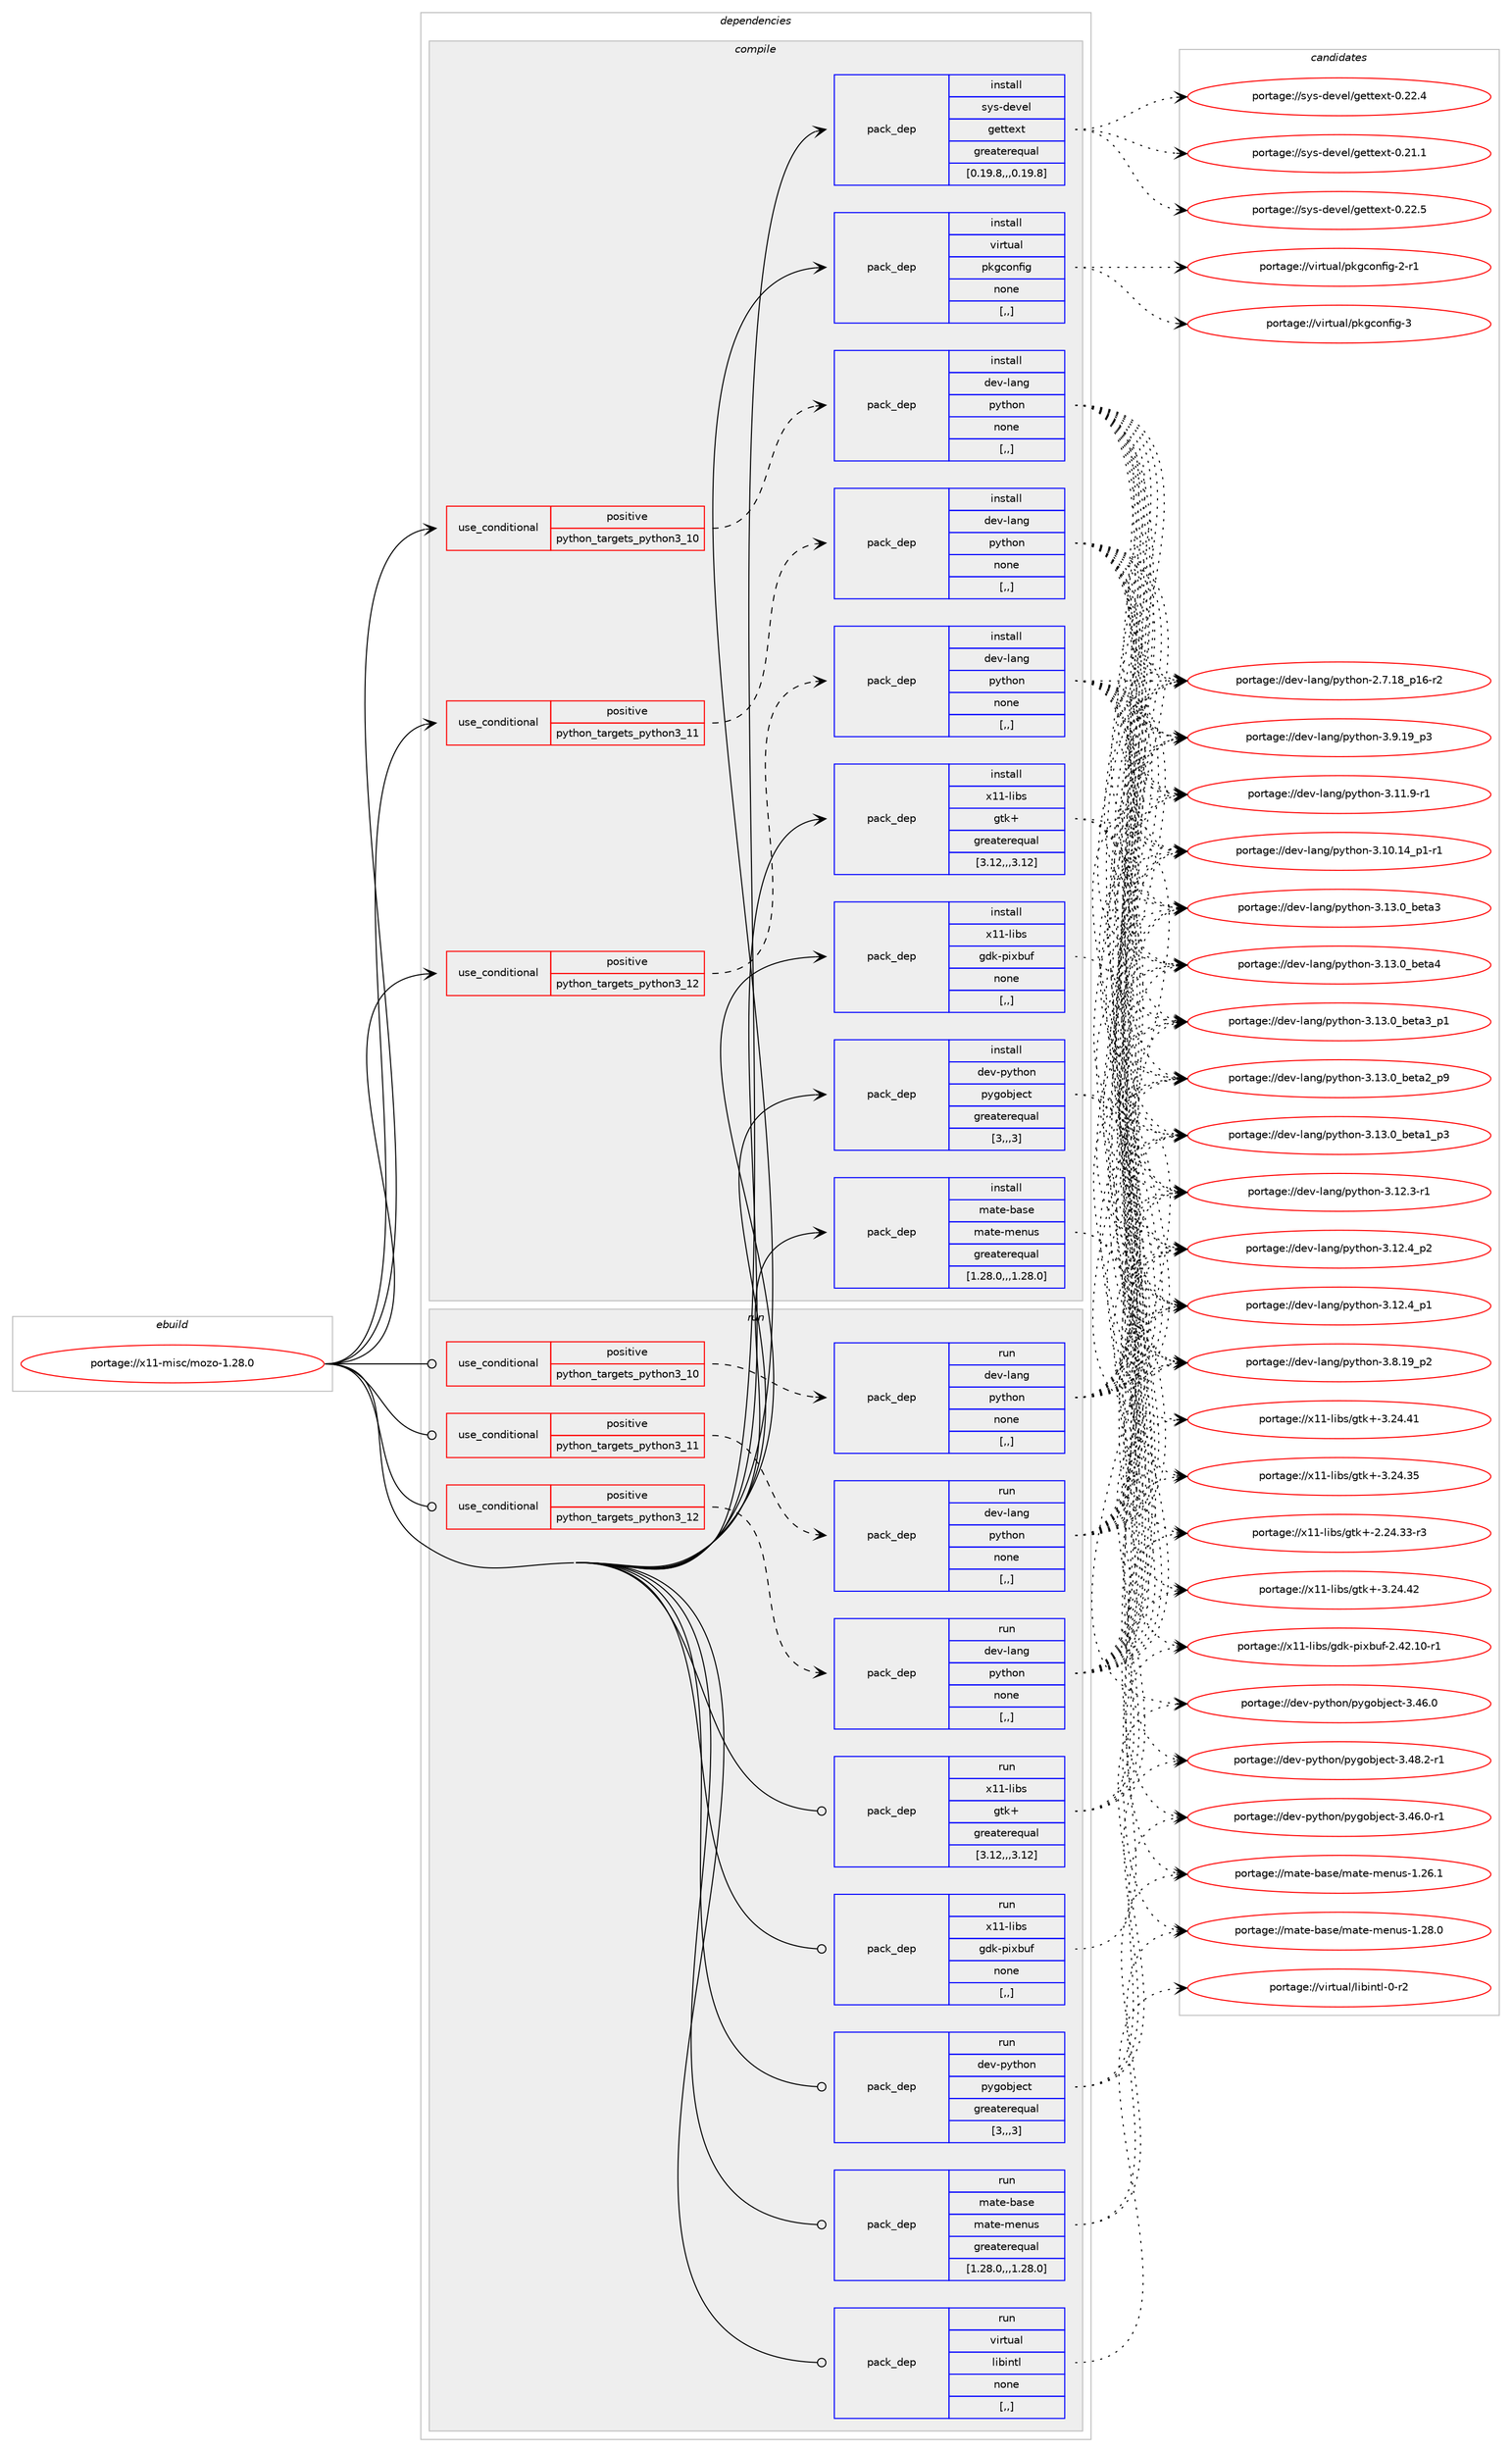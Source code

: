 digraph prolog {

# *************
# Graph options
# *************

newrank=true;
concentrate=true;
compound=true;
graph [rankdir=LR,fontname=Helvetica,fontsize=10,ranksep=1.5];#, ranksep=2.5, nodesep=0.2];
edge  [arrowhead=vee];
node  [fontname=Helvetica,fontsize=10];

# **********
# The ebuild
# **********

subgraph cluster_leftcol {
color=gray;
label=<<i>ebuild</i>>;
id [label="portage://x11-misc/mozo-1.28.0", color=red, width=4, href="../x11-misc/mozo-1.28.0.svg"];
}

# ****************
# The dependencies
# ****************

subgraph cluster_midcol {
color=gray;
label=<<i>dependencies</i>>;
subgraph cluster_compile {
fillcolor="#eeeeee";
style=filled;
label=<<i>compile</i>>;
subgraph cond122326 {
dependency461255 [label=<<TABLE BORDER="0" CELLBORDER="1" CELLSPACING="0" CELLPADDING="4"><TR><TD ROWSPAN="3" CELLPADDING="10">use_conditional</TD></TR><TR><TD>positive</TD></TR><TR><TD>python_targets_python3_10</TD></TR></TABLE>>, shape=none, color=red];
subgraph pack335537 {
dependency461256 [label=<<TABLE BORDER="0" CELLBORDER="1" CELLSPACING="0" CELLPADDING="4" WIDTH="220"><TR><TD ROWSPAN="6" CELLPADDING="30">pack_dep</TD></TR><TR><TD WIDTH="110">install</TD></TR><TR><TD>dev-lang</TD></TR><TR><TD>python</TD></TR><TR><TD>none</TD></TR><TR><TD>[,,]</TD></TR></TABLE>>, shape=none, color=blue];
}
dependency461255:e -> dependency461256:w [weight=20,style="dashed",arrowhead="vee"];
}
id:e -> dependency461255:w [weight=20,style="solid",arrowhead="vee"];
subgraph cond122327 {
dependency461257 [label=<<TABLE BORDER="0" CELLBORDER="1" CELLSPACING="0" CELLPADDING="4"><TR><TD ROWSPAN="3" CELLPADDING="10">use_conditional</TD></TR><TR><TD>positive</TD></TR><TR><TD>python_targets_python3_11</TD></TR></TABLE>>, shape=none, color=red];
subgraph pack335538 {
dependency461258 [label=<<TABLE BORDER="0" CELLBORDER="1" CELLSPACING="0" CELLPADDING="4" WIDTH="220"><TR><TD ROWSPAN="6" CELLPADDING="30">pack_dep</TD></TR><TR><TD WIDTH="110">install</TD></TR><TR><TD>dev-lang</TD></TR><TR><TD>python</TD></TR><TR><TD>none</TD></TR><TR><TD>[,,]</TD></TR></TABLE>>, shape=none, color=blue];
}
dependency461257:e -> dependency461258:w [weight=20,style="dashed",arrowhead="vee"];
}
id:e -> dependency461257:w [weight=20,style="solid",arrowhead="vee"];
subgraph cond122328 {
dependency461259 [label=<<TABLE BORDER="0" CELLBORDER="1" CELLSPACING="0" CELLPADDING="4"><TR><TD ROWSPAN="3" CELLPADDING="10">use_conditional</TD></TR><TR><TD>positive</TD></TR><TR><TD>python_targets_python3_12</TD></TR></TABLE>>, shape=none, color=red];
subgraph pack335539 {
dependency461260 [label=<<TABLE BORDER="0" CELLBORDER="1" CELLSPACING="0" CELLPADDING="4" WIDTH="220"><TR><TD ROWSPAN="6" CELLPADDING="30">pack_dep</TD></TR><TR><TD WIDTH="110">install</TD></TR><TR><TD>dev-lang</TD></TR><TR><TD>python</TD></TR><TR><TD>none</TD></TR><TR><TD>[,,]</TD></TR></TABLE>>, shape=none, color=blue];
}
dependency461259:e -> dependency461260:w [weight=20,style="dashed",arrowhead="vee"];
}
id:e -> dependency461259:w [weight=20,style="solid",arrowhead="vee"];
subgraph pack335540 {
dependency461261 [label=<<TABLE BORDER="0" CELLBORDER="1" CELLSPACING="0" CELLPADDING="4" WIDTH="220"><TR><TD ROWSPAN="6" CELLPADDING="30">pack_dep</TD></TR><TR><TD WIDTH="110">install</TD></TR><TR><TD>dev-python</TD></TR><TR><TD>pygobject</TD></TR><TR><TD>greaterequal</TD></TR><TR><TD>[3,,,3]</TD></TR></TABLE>>, shape=none, color=blue];
}
id:e -> dependency461261:w [weight=20,style="solid",arrowhead="vee"];
subgraph pack335541 {
dependency461262 [label=<<TABLE BORDER="0" CELLBORDER="1" CELLSPACING="0" CELLPADDING="4" WIDTH="220"><TR><TD ROWSPAN="6" CELLPADDING="30">pack_dep</TD></TR><TR><TD WIDTH="110">install</TD></TR><TR><TD>mate-base</TD></TR><TR><TD>mate-menus</TD></TR><TR><TD>greaterequal</TD></TR><TR><TD>[1.28.0,,,1.28.0]</TD></TR></TABLE>>, shape=none, color=blue];
}
id:e -> dependency461262:w [weight=20,style="solid",arrowhead="vee"];
subgraph pack335542 {
dependency461263 [label=<<TABLE BORDER="0" CELLBORDER="1" CELLSPACING="0" CELLPADDING="4" WIDTH="220"><TR><TD ROWSPAN="6" CELLPADDING="30">pack_dep</TD></TR><TR><TD WIDTH="110">install</TD></TR><TR><TD>sys-devel</TD></TR><TR><TD>gettext</TD></TR><TR><TD>greaterequal</TD></TR><TR><TD>[0.19.8,,,0.19.8]</TD></TR></TABLE>>, shape=none, color=blue];
}
id:e -> dependency461263:w [weight=20,style="solid",arrowhead="vee"];
subgraph pack335543 {
dependency461264 [label=<<TABLE BORDER="0" CELLBORDER="1" CELLSPACING="0" CELLPADDING="4" WIDTH="220"><TR><TD ROWSPAN="6" CELLPADDING="30">pack_dep</TD></TR><TR><TD WIDTH="110">install</TD></TR><TR><TD>virtual</TD></TR><TR><TD>pkgconfig</TD></TR><TR><TD>none</TD></TR><TR><TD>[,,]</TD></TR></TABLE>>, shape=none, color=blue];
}
id:e -> dependency461264:w [weight=20,style="solid",arrowhead="vee"];
subgraph pack335544 {
dependency461265 [label=<<TABLE BORDER="0" CELLBORDER="1" CELLSPACING="0" CELLPADDING="4" WIDTH="220"><TR><TD ROWSPAN="6" CELLPADDING="30">pack_dep</TD></TR><TR><TD WIDTH="110">install</TD></TR><TR><TD>x11-libs</TD></TR><TR><TD>gdk-pixbuf</TD></TR><TR><TD>none</TD></TR><TR><TD>[,,]</TD></TR></TABLE>>, shape=none, color=blue];
}
id:e -> dependency461265:w [weight=20,style="solid",arrowhead="vee"];
subgraph pack335545 {
dependency461266 [label=<<TABLE BORDER="0" CELLBORDER="1" CELLSPACING="0" CELLPADDING="4" WIDTH="220"><TR><TD ROWSPAN="6" CELLPADDING="30">pack_dep</TD></TR><TR><TD WIDTH="110">install</TD></TR><TR><TD>x11-libs</TD></TR><TR><TD>gtk+</TD></TR><TR><TD>greaterequal</TD></TR><TR><TD>[3.12,,,3.12]</TD></TR></TABLE>>, shape=none, color=blue];
}
id:e -> dependency461266:w [weight=20,style="solid",arrowhead="vee"];
}
subgraph cluster_compileandrun {
fillcolor="#eeeeee";
style=filled;
label=<<i>compile and run</i>>;
}
subgraph cluster_run {
fillcolor="#eeeeee";
style=filled;
label=<<i>run</i>>;
subgraph cond122329 {
dependency461267 [label=<<TABLE BORDER="0" CELLBORDER="1" CELLSPACING="0" CELLPADDING="4"><TR><TD ROWSPAN="3" CELLPADDING="10">use_conditional</TD></TR><TR><TD>positive</TD></TR><TR><TD>python_targets_python3_10</TD></TR></TABLE>>, shape=none, color=red];
subgraph pack335546 {
dependency461268 [label=<<TABLE BORDER="0" CELLBORDER="1" CELLSPACING="0" CELLPADDING="4" WIDTH="220"><TR><TD ROWSPAN="6" CELLPADDING="30">pack_dep</TD></TR><TR><TD WIDTH="110">run</TD></TR><TR><TD>dev-lang</TD></TR><TR><TD>python</TD></TR><TR><TD>none</TD></TR><TR><TD>[,,]</TD></TR></TABLE>>, shape=none, color=blue];
}
dependency461267:e -> dependency461268:w [weight=20,style="dashed",arrowhead="vee"];
}
id:e -> dependency461267:w [weight=20,style="solid",arrowhead="odot"];
subgraph cond122330 {
dependency461269 [label=<<TABLE BORDER="0" CELLBORDER="1" CELLSPACING="0" CELLPADDING="4"><TR><TD ROWSPAN="3" CELLPADDING="10">use_conditional</TD></TR><TR><TD>positive</TD></TR><TR><TD>python_targets_python3_11</TD></TR></TABLE>>, shape=none, color=red];
subgraph pack335547 {
dependency461270 [label=<<TABLE BORDER="0" CELLBORDER="1" CELLSPACING="0" CELLPADDING="4" WIDTH="220"><TR><TD ROWSPAN="6" CELLPADDING="30">pack_dep</TD></TR><TR><TD WIDTH="110">run</TD></TR><TR><TD>dev-lang</TD></TR><TR><TD>python</TD></TR><TR><TD>none</TD></TR><TR><TD>[,,]</TD></TR></TABLE>>, shape=none, color=blue];
}
dependency461269:e -> dependency461270:w [weight=20,style="dashed",arrowhead="vee"];
}
id:e -> dependency461269:w [weight=20,style="solid",arrowhead="odot"];
subgraph cond122331 {
dependency461271 [label=<<TABLE BORDER="0" CELLBORDER="1" CELLSPACING="0" CELLPADDING="4"><TR><TD ROWSPAN="3" CELLPADDING="10">use_conditional</TD></TR><TR><TD>positive</TD></TR><TR><TD>python_targets_python3_12</TD></TR></TABLE>>, shape=none, color=red];
subgraph pack335548 {
dependency461272 [label=<<TABLE BORDER="0" CELLBORDER="1" CELLSPACING="0" CELLPADDING="4" WIDTH="220"><TR><TD ROWSPAN="6" CELLPADDING="30">pack_dep</TD></TR><TR><TD WIDTH="110">run</TD></TR><TR><TD>dev-lang</TD></TR><TR><TD>python</TD></TR><TR><TD>none</TD></TR><TR><TD>[,,]</TD></TR></TABLE>>, shape=none, color=blue];
}
dependency461271:e -> dependency461272:w [weight=20,style="dashed",arrowhead="vee"];
}
id:e -> dependency461271:w [weight=20,style="solid",arrowhead="odot"];
subgraph pack335549 {
dependency461273 [label=<<TABLE BORDER="0" CELLBORDER="1" CELLSPACING="0" CELLPADDING="4" WIDTH="220"><TR><TD ROWSPAN="6" CELLPADDING="30">pack_dep</TD></TR><TR><TD WIDTH="110">run</TD></TR><TR><TD>dev-python</TD></TR><TR><TD>pygobject</TD></TR><TR><TD>greaterequal</TD></TR><TR><TD>[3,,,3]</TD></TR></TABLE>>, shape=none, color=blue];
}
id:e -> dependency461273:w [weight=20,style="solid",arrowhead="odot"];
subgraph pack335550 {
dependency461274 [label=<<TABLE BORDER="0" CELLBORDER="1" CELLSPACING="0" CELLPADDING="4" WIDTH="220"><TR><TD ROWSPAN="6" CELLPADDING="30">pack_dep</TD></TR><TR><TD WIDTH="110">run</TD></TR><TR><TD>mate-base</TD></TR><TR><TD>mate-menus</TD></TR><TR><TD>greaterequal</TD></TR><TR><TD>[1.28.0,,,1.28.0]</TD></TR></TABLE>>, shape=none, color=blue];
}
id:e -> dependency461274:w [weight=20,style="solid",arrowhead="odot"];
subgraph pack335551 {
dependency461275 [label=<<TABLE BORDER="0" CELLBORDER="1" CELLSPACING="0" CELLPADDING="4" WIDTH="220"><TR><TD ROWSPAN="6" CELLPADDING="30">pack_dep</TD></TR><TR><TD WIDTH="110">run</TD></TR><TR><TD>virtual</TD></TR><TR><TD>libintl</TD></TR><TR><TD>none</TD></TR><TR><TD>[,,]</TD></TR></TABLE>>, shape=none, color=blue];
}
id:e -> dependency461275:w [weight=20,style="solid",arrowhead="odot"];
subgraph pack335552 {
dependency461276 [label=<<TABLE BORDER="0" CELLBORDER="1" CELLSPACING="0" CELLPADDING="4" WIDTH="220"><TR><TD ROWSPAN="6" CELLPADDING="30">pack_dep</TD></TR><TR><TD WIDTH="110">run</TD></TR><TR><TD>x11-libs</TD></TR><TR><TD>gdk-pixbuf</TD></TR><TR><TD>none</TD></TR><TR><TD>[,,]</TD></TR></TABLE>>, shape=none, color=blue];
}
id:e -> dependency461276:w [weight=20,style="solid",arrowhead="odot"];
subgraph pack335553 {
dependency461277 [label=<<TABLE BORDER="0" CELLBORDER="1" CELLSPACING="0" CELLPADDING="4" WIDTH="220"><TR><TD ROWSPAN="6" CELLPADDING="30">pack_dep</TD></TR><TR><TD WIDTH="110">run</TD></TR><TR><TD>x11-libs</TD></TR><TR><TD>gtk+</TD></TR><TR><TD>greaterequal</TD></TR><TR><TD>[3.12,,,3.12]</TD></TR></TABLE>>, shape=none, color=blue];
}
id:e -> dependency461277:w [weight=20,style="solid",arrowhead="odot"];
}
}

# **************
# The candidates
# **************

subgraph cluster_choices {
rank=same;
color=gray;
label=<<i>candidates</i>>;

subgraph choice335537 {
color=black;
nodesep=1;
choice1001011184510897110103471121211161041111104551464951464895981011169752 [label="portage://dev-lang/python-3.13.0_beta4", color=red, width=4,href="../dev-lang/python-3.13.0_beta4.svg"];
choice10010111845108971101034711212111610411111045514649514648959810111697519511249 [label="portage://dev-lang/python-3.13.0_beta3_p1", color=red, width=4,href="../dev-lang/python-3.13.0_beta3_p1.svg"];
choice1001011184510897110103471121211161041111104551464951464895981011169751 [label="portage://dev-lang/python-3.13.0_beta3", color=red, width=4,href="../dev-lang/python-3.13.0_beta3.svg"];
choice10010111845108971101034711212111610411111045514649514648959810111697509511257 [label="portage://dev-lang/python-3.13.0_beta2_p9", color=red, width=4,href="../dev-lang/python-3.13.0_beta2_p9.svg"];
choice10010111845108971101034711212111610411111045514649514648959810111697499511251 [label="portage://dev-lang/python-3.13.0_beta1_p3", color=red, width=4,href="../dev-lang/python-3.13.0_beta1_p3.svg"];
choice100101118451089711010347112121116104111110455146495046529511250 [label="portage://dev-lang/python-3.12.4_p2", color=red, width=4,href="../dev-lang/python-3.12.4_p2.svg"];
choice100101118451089711010347112121116104111110455146495046529511249 [label="portage://dev-lang/python-3.12.4_p1", color=red, width=4,href="../dev-lang/python-3.12.4_p1.svg"];
choice100101118451089711010347112121116104111110455146495046514511449 [label="portage://dev-lang/python-3.12.3-r1", color=red, width=4,href="../dev-lang/python-3.12.3-r1.svg"];
choice100101118451089711010347112121116104111110455146494946574511449 [label="portage://dev-lang/python-3.11.9-r1", color=red, width=4,href="../dev-lang/python-3.11.9-r1.svg"];
choice100101118451089711010347112121116104111110455146494846495295112494511449 [label="portage://dev-lang/python-3.10.14_p1-r1", color=red, width=4,href="../dev-lang/python-3.10.14_p1-r1.svg"];
choice100101118451089711010347112121116104111110455146574649579511251 [label="portage://dev-lang/python-3.9.19_p3", color=red, width=4,href="../dev-lang/python-3.9.19_p3.svg"];
choice100101118451089711010347112121116104111110455146564649579511250 [label="portage://dev-lang/python-3.8.19_p2", color=red, width=4,href="../dev-lang/python-3.8.19_p2.svg"];
choice100101118451089711010347112121116104111110455046554649569511249544511450 [label="portage://dev-lang/python-2.7.18_p16-r2", color=red, width=4,href="../dev-lang/python-2.7.18_p16-r2.svg"];
dependency461256:e -> choice1001011184510897110103471121211161041111104551464951464895981011169752:w [style=dotted,weight="100"];
dependency461256:e -> choice10010111845108971101034711212111610411111045514649514648959810111697519511249:w [style=dotted,weight="100"];
dependency461256:e -> choice1001011184510897110103471121211161041111104551464951464895981011169751:w [style=dotted,weight="100"];
dependency461256:e -> choice10010111845108971101034711212111610411111045514649514648959810111697509511257:w [style=dotted,weight="100"];
dependency461256:e -> choice10010111845108971101034711212111610411111045514649514648959810111697499511251:w [style=dotted,weight="100"];
dependency461256:e -> choice100101118451089711010347112121116104111110455146495046529511250:w [style=dotted,weight="100"];
dependency461256:e -> choice100101118451089711010347112121116104111110455146495046529511249:w [style=dotted,weight="100"];
dependency461256:e -> choice100101118451089711010347112121116104111110455146495046514511449:w [style=dotted,weight="100"];
dependency461256:e -> choice100101118451089711010347112121116104111110455146494946574511449:w [style=dotted,weight="100"];
dependency461256:e -> choice100101118451089711010347112121116104111110455146494846495295112494511449:w [style=dotted,weight="100"];
dependency461256:e -> choice100101118451089711010347112121116104111110455146574649579511251:w [style=dotted,weight="100"];
dependency461256:e -> choice100101118451089711010347112121116104111110455146564649579511250:w [style=dotted,weight="100"];
dependency461256:e -> choice100101118451089711010347112121116104111110455046554649569511249544511450:w [style=dotted,weight="100"];
}
subgraph choice335538 {
color=black;
nodesep=1;
choice1001011184510897110103471121211161041111104551464951464895981011169752 [label="portage://dev-lang/python-3.13.0_beta4", color=red, width=4,href="../dev-lang/python-3.13.0_beta4.svg"];
choice10010111845108971101034711212111610411111045514649514648959810111697519511249 [label="portage://dev-lang/python-3.13.0_beta3_p1", color=red, width=4,href="../dev-lang/python-3.13.0_beta3_p1.svg"];
choice1001011184510897110103471121211161041111104551464951464895981011169751 [label="portage://dev-lang/python-3.13.0_beta3", color=red, width=4,href="../dev-lang/python-3.13.0_beta3.svg"];
choice10010111845108971101034711212111610411111045514649514648959810111697509511257 [label="portage://dev-lang/python-3.13.0_beta2_p9", color=red, width=4,href="../dev-lang/python-3.13.0_beta2_p9.svg"];
choice10010111845108971101034711212111610411111045514649514648959810111697499511251 [label="portage://dev-lang/python-3.13.0_beta1_p3", color=red, width=4,href="../dev-lang/python-3.13.0_beta1_p3.svg"];
choice100101118451089711010347112121116104111110455146495046529511250 [label="portage://dev-lang/python-3.12.4_p2", color=red, width=4,href="../dev-lang/python-3.12.4_p2.svg"];
choice100101118451089711010347112121116104111110455146495046529511249 [label="portage://dev-lang/python-3.12.4_p1", color=red, width=4,href="../dev-lang/python-3.12.4_p1.svg"];
choice100101118451089711010347112121116104111110455146495046514511449 [label="portage://dev-lang/python-3.12.3-r1", color=red, width=4,href="../dev-lang/python-3.12.3-r1.svg"];
choice100101118451089711010347112121116104111110455146494946574511449 [label="portage://dev-lang/python-3.11.9-r1", color=red, width=4,href="../dev-lang/python-3.11.9-r1.svg"];
choice100101118451089711010347112121116104111110455146494846495295112494511449 [label="portage://dev-lang/python-3.10.14_p1-r1", color=red, width=4,href="../dev-lang/python-3.10.14_p1-r1.svg"];
choice100101118451089711010347112121116104111110455146574649579511251 [label="portage://dev-lang/python-3.9.19_p3", color=red, width=4,href="../dev-lang/python-3.9.19_p3.svg"];
choice100101118451089711010347112121116104111110455146564649579511250 [label="portage://dev-lang/python-3.8.19_p2", color=red, width=4,href="../dev-lang/python-3.8.19_p2.svg"];
choice100101118451089711010347112121116104111110455046554649569511249544511450 [label="portage://dev-lang/python-2.7.18_p16-r2", color=red, width=4,href="../dev-lang/python-2.7.18_p16-r2.svg"];
dependency461258:e -> choice1001011184510897110103471121211161041111104551464951464895981011169752:w [style=dotted,weight="100"];
dependency461258:e -> choice10010111845108971101034711212111610411111045514649514648959810111697519511249:w [style=dotted,weight="100"];
dependency461258:e -> choice1001011184510897110103471121211161041111104551464951464895981011169751:w [style=dotted,weight="100"];
dependency461258:e -> choice10010111845108971101034711212111610411111045514649514648959810111697509511257:w [style=dotted,weight="100"];
dependency461258:e -> choice10010111845108971101034711212111610411111045514649514648959810111697499511251:w [style=dotted,weight="100"];
dependency461258:e -> choice100101118451089711010347112121116104111110455146495046529511250:w [style=dotted,weight="100"];
dependency461258:e -> choice100101118451089711010347112121116104111110455146495046529511249:w [style=dotted,weight="100"];
dependency461258:e -> choice100101118451089711010347112121116104111110455146495046514511449:w [style=dotted,weight="100"];
dependency461258:e -> choice100101118451089711010347112121116104111110455146494946574511449:w [style=dotted,weight="100"];
dependency461258:e -> choice100101118451089711010347112121116104111110455146494846495295112494511449:w [style=dotted,weight="100"];
dependency461258:e -> choice100101118451089711010347112121116104111110455146574649579511251:w [style=dotted,weight="100"];
dependency461258:e -> choice100101118451089711010347112121116104111110455146564649579511250:w [style=dotted,weight="100"];
dependency461258:e -> choice100101118451089711010347112121116104111110455046554649569511249544511450:w [style=dotted,weight="100"];
}
subgraph choice335539 {
color=black;
nodesep=1;
choice1001011184510897110103471121211161041111104551464951464895981011169752 [label="portage://dev-lang/python-3.13.0_beta4", color=red, width=4,href="../dev-lang/python-3.13.0_beta4.svg"];
choice10010111845108971101034711212111610411111045514649514648959810111697519511249 [label="portage://dev-lang/python-3.13.0_beta3_p1", color=red, width=4,href="../dev-lang/python-3.13.0_beta3_p1.svg"];
choice1001011184510897110103471121211161041111104551464951464895981011169751 [label="portage://dev-lang/python-3.13.0_beta3", color=red, width=4,href="../dev-lang/python-3.13.0_beta3.svg"];
choice10010111845108971101034711212111610411111045514649514648959810111697509511257 [label="portage://dev-lang/python-3.13.0_beta2_p9", color=red, width=4,href="../dev-lang/python-3.13.0_beta2_p9.svg"];
choice10010111845108971101034711212111610411111045514649514648959810111697499511251 [label="portage://dev-lang/python-3.13.0_beta1_p3", color=red, width=4,href="../dev-lang/python-3.13.0_beta1_p3.svg"];
choice100101118451089711010347112121116104111110455146495046529511250 [label="portage://dev-lang/python-3.12.4_p2", color=red, width=4,href="../dev-lang/python-3.12.4_p2.svg"];
choice100101118451089711010347112121116104111110455146495046529511249 [label="portage://dev-lang/python-3.12.4_p1", color=red, width=4,href="../dev-lang/python-3.12.4_p1.svg"];
choice100101118451089711010347112121116104111110455146495046514511449 [label="portage://dev-lang/python-3.12.3-r1", color=red, width=4,href="../dev-lang/python-3.12.3-r1.svg"];
choice100101118451089711010347112121116104111110455146494946574511449 [label="portage://dev-lang/python-3.11.9-r1", color=red, width=4,href="../dev-lang/python-3.11.9-r1.svg"];
choice100101118451089711010347112121116104111110455146494846495295112494511449 [label="portage://dev-lang/python-3.10.14_p1-r1", color=red, width=4,href="../dev-lang/python-3.10.14_p1-r1.svg"];
choice100101118451089711010347112121116104111110455146574649579511251 [label="portage://dev-lang/python-3.9.19_p3", color=red, width=4,href="../dev-lang/python-3.9.19_p3.svg"];
choice100101118451089711010347112121116104111110455146564649579511250 [label="portage://dev-lang/python-3.8.19_p2", color=red, width=4,href="../dev-lang/python-3.8.19_p2.svg"];
choice100101118451089711010347112121116104111110455046554649569511249544511450 [label="portage://dev-lang/python-2.7.18_p16-r2", color=red, width=4,href="../dev-lang/python-2.7.18_p16-r2.svg"];
dependency461260:e -> choice1001011184510897110103471121211161041111104551464951464895981011169752:w [style=dotted,weight="100"];
dependency461260:e -> choice10010111845108971101034711212111610411111045514649514648959810111697519511249:w [style=dotted,weight="100"];
dependency461260:e -> choice1001011184510897110103471121211161041111104551464951464895981011169751:w [style=dotted,weight="100"];
dependency461260:e -> choice10010111845108971101034711212111610411111045514649514648959810111697509511257:w [style=dotted,weight="100"];
dependency461260:e -> choice10010111845108971101034711212111610411111045514649514648959810111697499511251:w [style=dotted,weight="100"];
dependency461260:e -> choice100101118451089711010347112121116104111110455146495046529511250:w [style=dotted,weight="100"];
dependency461260:e -> choice100101118451089711010347112121116104111110455146495046529511249:w [style=dotted,weight="100"];
dependency461260:e -> choice100101118451089711010347112121116104111110455146495046514511449:w [style=dotted,weight="100"];
dependency461260:e -> choice100101118451089711010347112121116104111110455146494946574511449:w [style=dotted,weight="100"];
dependency461260:e -> choice100101118451089711010347112121116104111110455146494846495295112494511449:w [style=dotted,weight="100"];
dependency461260:e -> choice100101118451089711010347112121116104111110455146574649579511251:w [style=dotted,weight="100"];
dependency461260:e -> choice100101118451089711010347112121116104111110455146564649579511250:w [style=dotted,weight="100"];
dependency461260:e -> choice100101118451089711010347112121116104111110455046554649569511249544511450:w [style=dotted,weight="100"];
}
subgraph choice335540 {
color=black;
nodesep=1;
choice10010111845112121116104111110471121211031119810610199116455146525646504511449 [label="portage://dev-python/pygobject-3.48.2-r1", color=red, width=4,href="../dev-python/pygobject-3.48.2-r1.svg"];
choice10010111845112121116104111110471121211031119810610199116455146525446484511449 [label="portage://dev-python/pygobject-3.46.0-r1", color=red, width=4,href="../dev-python/pygobject-3.46.0-r1.svg"];
choice1001011184511212111610411111047112121103111981061019911645514652544648 [label="portage://dev-python/pygobject-3.46.0", color=red, width=4,href="../dev-python/pygobject-3.46.0.svg"];
dependency461261:e -> choice10010111845112121116104111110471121211031119810610199116455146525646504511449:w [style=dotted,weight="100"];
dependency461261:e -> choice10010111845112121116104111110471121211031119810610199116455146525446484511449:w [style=dotted,weight="100"];
dependency461261:e -> choice1001011184511212111610411111047112121103111981061019911645514652544648:w [style=dotted,weight="100"];
}
subgraph choice335541 {
color=black;
nodesep=1;
choice1099711610145989711510147109971161014510910111011711545494650564648 [label="portage://mate-base/mate-menus-1.28.0", color=red, width=4,href="../mate-base/mate-menus-1.28.0.svg"];
choice1099711610145989711510147109971161014510910111011711545494650544649 [label="portage://mate-base/mate-menus-1.26.1", color=red, width=4,href="../mate-base/mate-menus-1.26.1.svg"];
dependency461262:e -> choice1099711610145989711510147109971161014510910111011711545494650564648:w [style=dotted,weight="100"];
dependency461262:e -> choice1099711610145989711510147109971161014510910111011711545494650544649:w [style=dotted,weight="100"];
}
subgraph choice335542 {
color=black;
nodesep=1;
choice115121115451001011181011084710310111611610112011645484650504653 [label="portage://sys-devel/gettext-0.22.5", color=red, width=4,href="../sys-devel/gettext-0.22.5.svg"];
choice115121115451001011181011084710310111611610112011645484650504652 [label="portage://sys-devel/gettext-0.22.4", color=red, width=4,href="../sys-devel/gettext-0.22.4.svg"];
choice115121115451001011181011084710310111611610112011645484650494649 [label="portage://sys-devel/gettext-0.21.1", color=red, width=4,href="../sys-devel/gettext-0.21.1.svg"];
dependency461263:e -> choice115121115451001011181011084710310111611610112011645484650504653:w [style=dotted,weight="100"];
dependency461263:e -> choice115121115451001011181011084710310111611610112011645484650504652:w [style=dotted,weight="100"];
dependency461263:e -> choice115121115451001011181011084710310111611610112011645484650494649:w [style=dotted,weight="100"];
}
subgraph choice335543 {
color=black;
nodesep=1;
choice1181051141161179710847112107103991111101021051034551 [label="portage://virtual/pkgconfig-3", color=red, width=4,href="../virtual/pkgconfig-3.svg"];
choice11810511411611797108471121071039911111010210510345504511449 [label="portage://virtual/pkgconfig-2-r1", color=red, width=4,href="../virtual/pkgconfig-2-r1.svg"];
dependency461264:e -> choice1181051141161179710847112107103991111101021051034551:w [style=dotted,weight="100"];
dependency461264:e -> choice11810511411611797108471121071039911111010210510345504511449:w [style=dotted,weight="100"];
}
subgraph choice335544 {
color=black;
nodesep=1;
choice1204949451081059811547103100107451121051209811710245504652504649484511449 [label="portage://x11-libs/gdk-pixbuf-2.42.10-r1", color=red, width=4,href="../x11-libs/gdk-pixbuf-2.42.10-r1.svg"];
dependency461265:e -> choice1204949451081059811547103100107451121051209811710245504652504649484511449:w [style=dotted,weight="100"];
}
subgraph choice335545 {
color=black;
nodesep=1;
choice1204949451081059811547103116107434551465052465250 [label="portage://x11-libs/gtk+-3.24.42", color=red, width=4,href="../x11-libs/gtk+-3.24.42.svg"];
choice1204949451081059811547103116107434551465052465249 [label="portage://x11-libs/gtk+-3.24.41", color=red, width=4,href="../x11-libs/gtk+-3.24.41.svg"];
choice1204949451081059811547103116107434551465052465153 [label="portage://x11-libs/gtk+-3.24.35", color=red, width=4,href="../x11-libs/gtk+-3.24.35.svg"];
choice12049494510810598115471031161074345504650524651514511451 [label="portage://x11-libs/gtk+-2.24.33-r3", color=red, width=4,href="../x11-libs/gtk+-2.24.33-r3.svg"];
dependency461266:e -> choice1204949451081059811547103116107434551465052465250:w [style=dotted,weight="100"];
dependency461266:e -> choice1204949451081059811547103116107434551465052465249:w [style=dotted,weight="100"];
dependency461266:e -> choice1204949451081059811547103116107434551465052465153:w [style=dotted,weight="100"];
dependency461266:e -> choice12049494510810598115471031161074345504650524651514511451:w [style=dotted,weight="100"];
}
subgraph choice335546 {
color=black;
nodesep=1;
choice1001011184510897110103471121211161041111104551464951464895981011169752 [label="portage://dev-lang/python-3.13.0_beta4", color=red, width=4,href="../dev-lang/python-3.13.0_beta4.svg"];
choice10010111845108971101034711212111610411111045514649514648959810111697519511249 [label="portage://dev-lang/python-3.13.0_beta3_p1", color=red, width=4,href="../dev-lang/python-3.13.0_beta3_p1.svg"];
choice1001011184510897110103471121211161041111104551464951464895981011169751 [label="portage://dev-lang/python-3.13.0_beta3", color=red, width=4,href="../dev-lang/python-3.13.0_beta3.svg"];
choice10010111845108971101034711212111610411111045514649514648959810111697509511257 [label="portage://dev-lang/python-3.13.0_beta2_p9", color=red, width=4,href="../dev-lang/python-3.13.0_beta2_p9.svg"];
choice10010111845108971101034711212111610411111045514649514648959810111697499511251 [label="portage://dev-lang/python-3.13.0_beta1_p3", color=red, width=4,href="../dev-lang/python-3.13.0_beta1_p3.svg"];
choice100101118451089711010347112121116104111110455146495046529511250 [label="portage://dev-lang/python-3.12.4_p2", color=red, width=4,href="../dev-lang/python-3.12.4_p2.svg"];
choice100101118451089711010347112121116104111110455146495046529511249 [label="portage://dev-lang/python-3.12.4_p1", color=red, width=4,href="../dev-lang/python-3.12.4_p1.svg"];
choice100101118451089711010347112121116104111110455146495046514511449 [label="portage://dev-lang/python-3.12.3-r1", color=red, width=4,href="../dev-lang/python-3.12.3-r1.svg"];
choice100101118451089711010347112121116104111110455146494946574511449 [label="portage://dev-lang/python-3.11.9-r1", color=red, width=4,href="../dev-lang/python-3.11.9-r1.svg"];
choice100101118451089711010347112121116104111110455146494846495295112494511449 [label="portage://dev-lang/python-3.10.14_p1-r1", color=red, width=4,href="../dev-lang/python-3.10.14_p1-r1.svg"];
choice100101118451089711010347112121116104111110455146574649579511251 [label="portage://dev-lang/python-3.9.19_p3", color=red, width=4,href="../dev-lang/python-3.9.19_p3.svg"];
choice100101118451089711010347112121116104111110455146564649579511250 [label="portage://dev-lang/python-3.8.19_p2", color=red, width=4,href="../dev-lang/python-3.8.19_p2.svg"];
choice100101118451089711010347112121116104111110455046554649569511249544511450 [label="portage://dev-lang/python-2.7.18_p16-r2", color=red, width=4,href="../dev-lang/python-2.7.18_p16-r2.svg"];
dependency461268:e -> choice1001011184510897110103471121211161041111104551464951464895981011169752:w [style=dotted,weight="100"];
dependency461268:e -> choice10010111845108971101034711212111610411111045514649514648959810111697519511249:w [style=dotted,weight="100"];
dependency461268:e -> choice1001011184510897110103471121211161041111104551464951464895981011169751:w [style=dotted,weight="100"];
dependency461268:e -> choice10010111845108971101034711212111610411111045514649514648959810111697509511257:w [style=dotted,weight="100"];
dependency461268:e -> choice10010111845108971101034711212111610411111045514649514648959810111697499511251:w [style=dotted,weight="100"];
dependency461268:e -> choice100101118451089711010347112121116104111110455146495046529511250:w [style=dotted,weight="100"];
dependency461268:e -> choice100101118451089711010347112121116104111110455146495046529511249:w [style=dotted,weight="100"];
dependency461268:e -> choice100101118451089711010347112121116104111110455146495046514511449:w [style=dotted,weight="100"];
dependency461268:e -> choice100101118451089711010347112121116104111110455146494946574511449:w [style=dotted,weight="100"];
dependency461268:e -> choice100101118451089711010347112121116104111110455146494846495295112494511449:w [style=dotted,weight="100"];
dependency461268:e -> choice100101118451089711010347112121116104111110455146574649579511251:w [style=dotted,weight="100"];
dependency461268:e -> choice100101118451089711010347112121116104111110455146564649579511250:w [style=dotted,weight="100"];
dependency461268:e -> choice100101118451089711010347112121116104111110455046554649569511249544511450:w [style=dotted,weight="100"];
}
subgraph choice335547 {
color=black;
nodesep=1;
choice1001011184510897110103471121211161041111104551464951464895981011169752 [label="portage://dev-lang/python-3.13.0_beta4", color=red, width=4,href="../dev-lang/python-3.13.0_beta4.svg"];
choice10010111845108971101034711212111610411111045514649514648959810111697519511249 [label="portage://dev-lang/python-3.13.0_beta3_p1", color=red, width=4,href="../dev-lang/python-3.13.0_beta3_p1.svg"];
choice1001011184510897110103471121211161041111104551464951464895981011169751 [label="portage://dev-lang/python-3.13.0_beta3", color=red, width=4,href="../dev-lang/python-3.13.0_beta3.svg"];
choice10010111845108971101034711212111610411111045514649514648959810111697509511257 [label="portage://dev-lang/python-3.13.0_beta2_p9", color=red, width=4,href="../dev-lang/python-3.13.0_beta2_p9.svg"];
choice10010111845108971101034711212111610411111045514649514648959810111697499511251 [label="portage://dev-lang/python-3.13.0_beta1_p3", color=red, width=4,href="../dev-lang/python-3.13.0_beta1_p3.svg"];
choice100101118451089711010347112121116104111110455146495046529511250 [label="portage://dev-lang/python-3.12.4_p2", color=red, width=4,href="../dev-lang/python-3.12.4_p2.svg"];
choice100101118451089711010347112121116104111110455146495046529511249 [label="portage://dev-lang/python-3.12.4_p1", color=red, width=4,href="../dev-lang/python-3.12.4_p1.svg"];
choice100101118451089711010347112121116104111110455146495046514511449 [label="portage://dev-lang/python-3.12.3-r1", color=red, width=4,href="../dev-lang/python-3.12.3-r1.svg"];
choice100101118451089711010347112121116104111110455146494946574511449 [label="portage://dev-lang/python-3.11.9-r1", color=red, width=4,href="../dev-lang/python-3.11.9-r1.svg"];
choice100101118451089711010347112121116104111110455146494846495295112494511449 [label="portage://dev-lang/python-3.10.14_p1-r1", color=red, width=4,href="../dev-lang/python-3.10.14_p1-r1.svg"];
choice100101118451089711010347112121116104111110455146574649579511251 [label="portage://dev-lang/python-3.9.19_p3", color=red, width=4,href="../dev-lang/python-3.9.19_p3.svg"];
choice100101118451089711010347112121116104111110455146564649579511250 [label="portage://dev-lang/python-3.8.19_p2", color=red, width=4,href="../dev-lang/python-3.8.19_p2.svg"];
choice100101118451089711010347112121116104111110455046554649569511249544511450 [label="portage://dev-lang/python-2.7.18_p16-r2", color=red, width=4,href="../dev-lang/python-2.7.18_p16-r2.svg"];
dependency461270:e -> choice1001011184510897110103471121211161041111104551464951464895981011169752:w [style=dotted,weight="100"];
dependency461270:e -> choice10010111845108971101034711212111610411111045514649514648959810111697519511249:w [style=dotted,weight="100"];
dependency461270:e -> choice1001011184510897110103471121211161041111104551464951464895981011169751:w [style=dotted,weight="100"];
dependency461270:e -> choice10010111845108971101034711212111610411111045514649514648959810111697509511257:w [style=dotted,weight="100"];
dependency461270:e -> choice10010111845108971101034711212111610411111045514649514648959810111697499511251:w [style=dotted,weight="100"];
dependency461270:e -> choice100101118451089711010347112121116104111110455146495046529511250:w [style=dotted,weight="100"];
dependency461270:e -> choice100101118451089711010347112121116104111110455146495046529511249:w [style=dotted,weight="100"];
dependency461270:e -> choice100101118451089711010347112121116104111110455146495046514511449:w [style=dotted,weight="100"];
dependency461270:e -> choice100101118451089711010347112121116104111110455146494946574511449:w [style=dotted,weight="100"];
dependency461270:e -> choice100101118451089711010347112121116104111110455146494846495295112494511449:w [style=dotted,weight="100"];
dependency461270:e -> choice100101118451089711010347112121116104111110455146574649579511251:w [style=dotted,weight="100"];
dependency461270:e -> choice100101118451089711010347112121116104111110455146564649579511250:w [style=dotted,weight="100"];
dependency461270:e -> choice100101118451089711010347112121116104111110455046554649569511249544511450:w [style=dotted,weight="100"];
}
subgraph choice335548 {
color=black;
nodesep=1;
choice1001011184510897110103471121211161041111104551464951464895981011169752 [label="portage://dev-lang/python-3.13.0_beta4", color=red, width=4,href="../dev-lang/python-3.13.0_beta4.svg"];
choice10010111845108971101034711212111610411111045514649514648959810111697519511249 [label="portage://dev-lang/python-3.13.0_beta3_p1", color=red, width=4,href="../dev-lang/python-3.13.0_beta3_p1.svg"];
choice1001011184510897110103471121211161041111104551464951464895981011169751 [label="portage://dev-lang/python-3.13.0_beta3", color=red, width=4,href="../dev-lang/python-3.13.0_beta3.svg"];
choice10010111845108971101034711212111610411111045514649514648959810111697509511257 [label="portage://dev-lang/python-3.13.0_beta2_p9", color=red, width=4,href="../dev-lang/python-3.13.0_beta2_p9.svg"];
choice10010111845108971101034711212111610411111045514649514648959810111697499511251 [label="portage://dev-lang/python-3.13.0_beta1_p3", color=red, width=4,href="../dev-lang/python-3.13.0_beta1_p3.svg"];
choice100101118451089711010347112121116104111110455146495046529511250 [label="portage://dev-lang/python-3.12.4_p2", color=red, width=4,href="../dev-lang/python-3.12.4_p2.svg"];
choice100101118451089711010347112121116104111110455146495046529511249 [label="portage://dev-lang/python-3.12.4_p1", color=red, width=4,href="../dev-lang/python-3.12.4_p1.svg"];
choice100101118451089711010347112121116104111110455146495046514511449 [label="portage://dev-lang/python-3.12.3-r1", color=red, width=4,href="../dev-lang/python-3.12.3-r1.svg"];
choice100101118451089711010347112121116104111110455146494946574511449 [label="portage://dev-lang/python-3.11.9-r1", color=red, width=4,href="../dev-lang/python-3.11.9-r1.svg"];
choice100101118451089711010347112121116104111110455146494846495295112494511449 [label="portage://dev-lang/python-3.10.14_p1-r1", color=red, width=4,href="../dev-lang/python-3.10.14_p1-r1.svg"];
choice100101118451089711010347112121116104111110455146574649579511251 [label="portage://dev-lang/python-3.9.19_p3", color=red, width=4,href="../dev-lang/python-3.9.19_p3.svg"];
choice100101118451089711010347112121116104111110455146564649579511250 [label="portage://dev-lang/python-3.8.19_p2", color=red, width=4,href="../dev-lang/python-3.8.19_p2.svg"];
choice100101118451089711010347112121116104111110455046554649569511249544511450 [label="portage://dev-lang/python-2.7.18_p16-r2", color=red, width=4,href="../dev-lang/python-2.7.18_p16-r2.svg"];
dependency461272:e -> choice1001011184510897110103471121211161041111104551464951464895981011169752:w [style=dotted,weight="100"];
dependency461272:e -> choice10010111845108971101034711212111610411111045514649514648959810111697519511249:w [style=dotted,weight="100"];
dependency461272:e -> choice1001011184510897110103471121211161041111104551464951464895981011169751:w [style=dotted,weight="100"];
dependency461272:e -> choice10010111845108971101034711212111610411111045514649514648959810111697509511257:w [style=dotted,weight="100"];
dependency461272:e -> choice10010111845108971101034711212111610411111045514649514648959810111697499511251:w [style=dotted,weight="100"];
dependency461272:e -> choice100101118451089711010347112121116104111110455146495046529511250:w [style=dotted,weight="100"];
dependency461272:e -> choice100101118451089711010347112121116104111110455146495046529511249:w [style=dotted,weight="100"];
dependency461272:e -> choice100101118451089711010347112121116104111110455146495046514511449:w [style=dotted,weight="100"];
dependency461272:e -> choice100101118451089711010347112121116104111110455146494946574511449:w [style=dotted,weight="100"];
dependency461272:e -> choice100101118451089711010347112121116104111110455146494846495295112494511449:w [style=dotted,weight="100"];
dependency461272:e -> choice100101118451089711010347112121116104111110455146574649579511251:w [style=dotted,weight="100"];
dependency461272:e -> choice100101118451089711010347112121116104111110455146564649579511250:w [style=dotted,weight="100"];
dependency461272:e -> choice100101118451089711010347112121116104111110455046554649569511249544511450:w [style=dotted,weight="100"];
}
subgraph choice335549 {
color=black;
nodesep=1;
choice10010111845112121116104111110471121211031119810610199116455146525646504511449 [label="portage://dev-python/pygobject-3.48.2-r1", color=red, width=4,href="../dev-python/pygobject-3.48.2-r1.svg"];
choice10010111845112121116104111110471121211031119810610199116455146525446484511449 [label="portage://dev-python/pygobject-3.46.0-r1", color=red, width=4,href="../dev-python/pygobject-3.46.0-r1.svg"];
choice1001011184511212111610411111047112121103111981061019911645514652544648 [label="portage://dev-python/pygobject-3.46.0", color=red, width=4,href="../dev-python/pygobject-3.46.0.svg"];
dependency461273:e -> choice10010111845112121116104111110471121211031119810610199116455146525646504511449:w [style=dotted,weight="100"];
dependency461273:e -> choice10010111845112121116104111110471121211031119810610199116455146525446484511449:w [style=dotted,weight="100"];
dependency461273:e -> choice1001011184511212111610411111047112121103111981061019911645514652544648:w [style=dotted,weight="100"];
}
subgraph choice335550 {
color=black;
nodesep=1;
choice1099711610145989711510147109971161014510910111011711545494650564648 [label="portage://mate-base/mate-menus-1.28.0", color=red, width=4,href="../mate-base/mate-menus-1.28.0.svg"];
choice1099711610145989711510147109971161014510910111011711545494650544649 [label="portage://mate-base/mate-menus-1.26.1", color=red, width=4,href="../mate-base/mate-menus-1.26.1.svg"];
dependency461274:e -> choice1099711610145989711510147109971161014510910111011711545494650564648:w [style=dotted,weight="100"];
dependency461274:e -> choice1099711610145989711510147109971161014510910111011711545494650544649:w [style=dotted,weight="100"];
}
subgraph choice335551 {
color=black;
nodesep=1;
choice11810511411611797108471081059810511011610845484511450 [label="portage://virtual/libintl-0-r2", color=red, width=4,href="../virtual/libintl-0-r2.svg"];
dependency461275:e -> choice11810511411611797108471081059810511011610845484511450:w [style=dotted,weight="100"];
}
subgraph choice335552 {
color=black;
nodesep=1;
choice1204949451081059811547103100107451121051209811710245504652504649484511449 [label="portage://x11-libs/gdk-pixbuf-2.42.10-r1", color=red, width=4,href="../x11-libs/gdk-pixbuf-2.42.10-r1.svg"];
dependency461276:e -> choice1204949451081059811547103100107451121051209811710245504652504649484511449:w [style=dotted,weight="100"];
}
subgraph choice335553 {
color=black;
nodesep=1;
choice1204949451081059811547103116107434551465052465250 [label="portage://x11-libs/gtk+-3.24.42", color=red, width=4,href="../x11-libs/gtk+-3.24.42.svg"];
choice1204949451081059811547103116107434551465052465249 [label="portage://x11-libs/gtk+-3.24.41", color=red, width=4,href="../x11-libs/gtk+-3.24.41.svg"];
choice1204949451081059811547103116107434551465052465153 [label="portage://x11-libs/gtk+-3.24.35", color=red, width=4,href="../x11-libs/gtk+-3.24.35.svg"];
choice12049494510810598115471031161074345504650524651514511451 [label="portage://x11-libs/gtk+-2.24.33-r3", color=red, width=4,href="../x11-libs/gtk+-2.24.33-r3.svg"];
dependency461277:e -> choice1204949451081059811547103116107434551465052465250:w [style=dotted,weight="100"];
dependency461277:e -> choice1204949451081059811547103116107434551465052465249:w [style=dotted,weight="100"];
dependency461277:e -> choice1204949451081059811547103116107434551465052465153:w [style=dotted,weight="100"];
dependency461277:e -> choice12049494510810598115471031161074345504650524651514511451:w [style=dotted,weight="100"];
}
}

}
